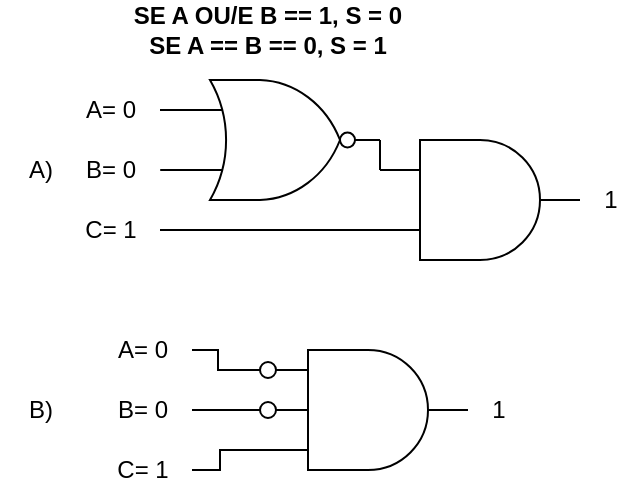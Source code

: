 <mxfile version="23.1.5" type="device">
  <diagram name="Página-1" id="FjaRnwKEFlPbQQZr9TZ0">
    <mxGraphModel dx="1035" dy="666" grid="1" gridSize="10" guides="1" tooltips="1" connect="1" arrows="1" fold="1" page="1" pageScale="1" pageWidth="827" pageHeight="1169" math="0" shadow="0">
      <root>
        <mxCell id="0" />
        <mxCell id="1" parent="0" />
        <mxCell id="iMLPrGPvJ5RRCt_5HU5r-37" value="" style="group" vertex="1" connectable="0" parent="1">
          <mxGeometry x="20" y="10" width="320" height="250" as="geometry" />
        </mxCell>
        <mxCell id="iMLPrGPvJ5RRCt_5HU5r-2" value="" style="verticalLabelPosition=bottom;shadow=0;dashed=0;align=center;html=1;verticalAlign=top;shape=mxgraph.electrical.logic_gates.logic_gate;operation=or;negating=1;negSize=0.15;" vertex="1" parent="iMLPrGPvJ5RRCt_5HU5r-37">
          <mxGeometry x="90" y="40" width="100" height="60" as="geometry" />
        </mxCell>
        <mxCell id="iMLPrGPvJ5RRCt_5HU5r-4" value="" style="verticalLabelPosition=bottom;shadow=0;dashed=0;align=center;html=1;verticalAlign=top;shape=mxgraph.electrical.logic_gates.logic_gate;operation=and;negating=0;" vertex="1" parent="iMLPrGPvJ5RRCt_5HU5r-37">
          <mxGeometry x="190" y="70" width="100" height="60" as="geometry" />
        </mxCell>
        <mxCell id="iMLPrGPvJ5RRCt_5HU5r-6" value="A= 0" style="text;html=1;align=center;verticalAlign=middle;resizable=0;points=[];autosize=1;strokeColor=none;fillColor=none;" vertex="1" parent="iMLPrGPvJ5RRCt_5HU5r-37">
          <mxGeometry x="30" y="40" width="50" height="30" as="geometry" />
        </mxCell>
        <mxCell id="iMLPrGPvJ5RRCt_5HU5r-7" value="B= 0" style="text;html=1;align=center;verticalAlign=middle;resizable=0;points=[];autosize=1;strokeColor=none;fillColor=none;" vertex="1" parent="iMLPrGPvJ5RRCt_5HU5r-37">
          <mxGeometry x="30" y="70" width="50" height="30" as="geometry" />
        </mxCell>
        <mxCell id="iMLPrGPvJ5RRCt_5HU5r-8" style="edgeStyle=orthogonalEdgeStyle;rounded=0;orthogonalLoop=1;jettySize=auto;html=1;exitX=1;exitY=0.5;exitDx=0;exitDy=0;exitPerimeter=0;entryX=0;entryY=0.25;entryDx=0;entryDy=0;entryPerimeter=0;endArrow=none;endFill=0;" edge="1" parent="iMLPrGPvJ5RRCt_5HU5r-37" source="iMLPrGPvJ5RRCt_5HU5r-2" target="iMLPrGPvJ5RRCt_5HU5r-4">
          <mxGeometry relative="1" as="geometry" />
        </mxCell>
        <mxCell id="iMLPrGPvJ5RRCt_5HU5r-10" value="C= 1" style="text;html=1;align=center;verticalAlign=middle;resizable=0;points=[];autosize=1;strokeColor=none;fillColor=none;" vertex="1" parent="iMLPrGPvJ5RRCt_5HU5r-37">
          <mxGeometry x="30" y="100" width="50" height="30" as="geometry" />
        </mxCell>
        <mxCell id="iMLPrGPvJ5RRCt_5HU5r-11" value="" style="verticalLabelPosition=bottom;shadow=0;dashed=0;align=center;html=1;verticalAlign=top;shape=mxgraph.electrical.logic_gates.logic_gate;operation=and;negating=0;numInputs=3;" vertex="1" parent="iMLPrGPvJ5RRCt_5HU5r-37">
          <mxGeometry x="134" y="175" width="100" height="60" as="geometry" />
        </mxCell>
        <mxCell id="iMLPrGPvJ5RRCt_5HU5r-9" style="edgeStyle=orthogonalEdgeStyle;rounded=0;orthogonalLoop=1;jettySize=auto;html=1;exitX=0;exitY=0.75;exitDx=0;exitDy=0;exitPerimeter=0;endArrow=none;endFill=0;" edge="1" parent="iMLPrGPvJ5RRCt_5HU5r-37" source="iMLPrGPvJ5RRCt_5HU5r-4" target="iMLPrGPvJ5RRCt_5HU5r-10">
          <mxGeometry relative="1" as="geometry">
            <mxPoint x="100" y="115" as="targetPoint" />
          </mxGeometry>
        </mxCell>
        <mxCell id="iMLPrGPvJ5RRCt_5HU5r-12" value="A= 0" style="text;html=1;align=center;verticalAlign=middle;resizable=0;points=[];autosize=1;strokeColor=none;fillColor=none;" vertex="1" parent="iMLPrGPvJ5RRCt_5HU5r-37">
          <mxGeometry x="46" y="160" width="50" height="30" as="geometry" />
        </mxCell>
        <mxCell id="iMLPrGPvJ5RRCt_5HU5r-13" value="B= 0" style="text;html=1;align=center;verticalAlign=middle;resizable=0;points=[];autosize=1;strokeColor=none;fillColor=none;" vertex="1" parent="iMLPrGPvJ5RRCt_5HU5r-37">
          <mxGeometry x="46" y="190" width="50" height="30" as="geometry" />
        </mxCell>
        <mxCell id="iMLPrGPvJ5RRCt_5HU5r-14" value="C= 1" style="text;html=1;align=center;verticalAlign=middle;resizable=0;points=[];autosize=1;strokeColor=none;fillColor=none;" vertex="1" parent="iMLPrGPvJ5RRCt_5HU5r-37">
          <mxGeometry x="46" y="220" width="50" height="30" as="geometry" />
        </mxCell>
        <mxCell id="iMLPrGPvJ5RRCt_5HU5r-24" style="edgeStyle=orthogonalEdgeStyle;rounded=0;orthogonalLoop=1;jettySize=auto;html=1;exitX=0.1;exitY=0.5;exitDx=0;exitDy=0;exitPerimeter=0;endArrow=none;endFill=0;" edge="1" parent="iMLPrGPvJ5RRCt_5HU5r-37" source="iMLPrGPvJ5RRCt_5HU5r-21" target="iMLPrGPvJ5RRCt_5HU5r-12">
          <mxGeometry relative="1" as="geometry" />
        </mxCell>
        <mxCell id="iMLPrGPvJ5RRCt_5HU5r-21" value="" style="verticalLabelPosition=bottom;shadow=0;dashed=0;align=center;html=1;verticalAlign=top;shape=mxgraph.electrical.logic_gates.inverting_contact;" vertex="1" parent="iMLPrGPvJ5RRCt_5HU5r-37">
          <mxGeometry x="129" y="180" width="10" height="10" as="geometry" />
        </mxCell>
        <mxCell id="iMLPrGPvJ5RRCt_5HU5r-23" style="edgeStyle=orthogonalEdgeStyle;rounded=0;orthogonalLoop=1;jettySize=auto;html=1;exitX=0.1;exitY=0.5;exitDx=0;exitDy=0;exitPerimeter=0;endArrow=none;endFill=0;" edge="1" parent="iMLPrGPvJ5RRCt_5HU5r-37" source="iMLPrGPvJ5RRCt_5HU5r-22" target="iMLPrGPvJ5RRCt_5HU5r-13">
          <mxGeometry relative="1" as="geometry" />
        </mxCell>
        <mxCell id="iMLPrGPvJ5RRCt_5HU5r-22" value="" style="verticalLabelPosition=bottom;shadow=0;dashed=0;align=center;html=1;verticalAlign=top;shape=mxgraph.electrical.logic_gates.inverting_contact;" vertex="1" parent="iMLPrGPvJ5RRCt_5HU5r-37">
          <mxGeometry x="129" y="200" width="10" height="10" as="geometry" />
        </mxCell>
        <mxCell id="iMLPrGPvJ5RRCt_5HU5r-25" value="B)" style="text;html=1;align=center;verticalAlign=middle;resizable=0;points=[];autosize=1;strokeColor=none;fillColor=none;" vertex="1" parent="iMLPrGPvJ5RRCt_5HU5r-37">
          <mxGeometry y="190" width="40" height="30" as="geometry" />
        </mxCell>
        <mxCell id="iMLPrGPvJ5RRCt_5HU5r-26" value="A)" style="text;html=1;align=center;verticalAlign=middle;resizable=0;points=[];autosize=1;strokeColor=none;fillColor=none;" vertex="1" parent="iMLPrGPvJ5RRCt_5HU5r-37">
          <mxGeometry y="70" width="40" height="30" as="geometry" />
        </mxCell>
        <mxCell id="iMLPrGPvJ5RRCt_5HU5r-27" value="1" style="text;html=1;align=center;verticalAlign=middle;resizable=0;points=[];autosize=1;strokeColor=none;fillColor=none;" vertex="1" parent="iMLPrGPvJ5RRCt_5HU5r-37">
          <mxGeometry x="234" y="190" width="30" height="30" as="geometry" />
        </mxCell>
        <mxCell id="iMLPrGPvJ5RRCt_5HU5r-28" value="1" style="text;html=1;align=center;verticalAlign=middle;resizable=0;points=[];autosize=1;strokeColor=none;fillColor=none;" vertex="1" parent="iMLPrGPvJ5RRCt_5HU5r-37">
          <mxGeometry x="290" y="85" width="30" height="30" as="geometry" />
        </mxCell>
        <mxCell id="iMLPrGPvJ5RRCt_5HU5r-29" value="&lt;b&gt;SE A OU/E B == 1, S = 0&lt;br&gt;SE A == B == 0, S = 1&lt;br&gt;&lt;/b&gt;" style="text;html=1;align=center;verticalAlign=middle;whiteSpace=wrap;rounded=0;" vertex="1" parent="iMLPrGPvJ5RRCt_5HU5r-37">
          <mxGeometry x="59" width="150" height="30" as="geometry" />
        </mxCell>
        <mxCell id="iMLPrGPvJ5RRCt_5HU5r-18" style="edgeStyle=orthogonalEdgeStyle;rounded=0;orthogonalLoop=1;jettySize=auto;html=1;exitX=0;exitY=0.833;exitDx=0;exitDy=0;exitPerimeter=0;endArrow=none;endFill=0;" edge="1" parent="iMLPrGPvJ5RRCt_5HU5r-37" source="iMLPrGPvJ5RRCt_5HU5r-11" target="iMLPrGPvJ5RRCt_5HU5r-14">
          <mxGeometry relative="1" as="geometry">
            <Array as="points">
              <mxPoint x="110" y="225" />
              <mxPoint x="110" y="235" />
            </Array>
          </mxGeometry>
        </mxCell>
        <mxCell id="iMLPrGPvJ5RRCt_5HU5r-35" style="edgeStyle=orthogonalEdgeStyle;rounded=0;orthogonalLoop=1;jettySize=auto;html=1;exitX=0;exitY=0.75;exitDx=0;exitDy=0;exitPerimeter=0;entryX=1.001;entryY=0.471;entryDx=0;entryDy=0;entryPerimeter=0;endArrow=none;endFill=0;" edge="1" parent="iMLPrGPvJ5RRCt_5HU5r-37" source="iMLPrGPvJ5RRCt_5HU5r-2" target="iMLPrGPvJ5RRCt_5HU5r-7">
          <mxGeometry relative="1" as="geometry" />
        </mxCell>
        <mxCell id="iMLPrGPvJ5RRCt_5HU5r-36" style="edgeStyle=orthogonalEdgeStyle;rounded=0;orthogonalLoop=1;jettySize=auto;html=1;exitX=0;exitY=0.25;exitDx=0;exitDy=0;exitPerimeter=0;endArrow=none;endFill=0;" edge="1" parent="iMLPrGPvJ5RRCt_5HU5r-37" source="iMLPrGPvJ5RRCt_5HU5r-2">
          <mxGeometry relative="1" as="geometry">
            <mxPoint x="80" y="55" as="targetPoint" />
            <Array as="points">
              <mxPoint x="80" y="55" />
            </Array>
          </mxGeometry>
        </mxCell>
      </root>
    </mxGraphModel>
  </diagram>
</mxfile>
